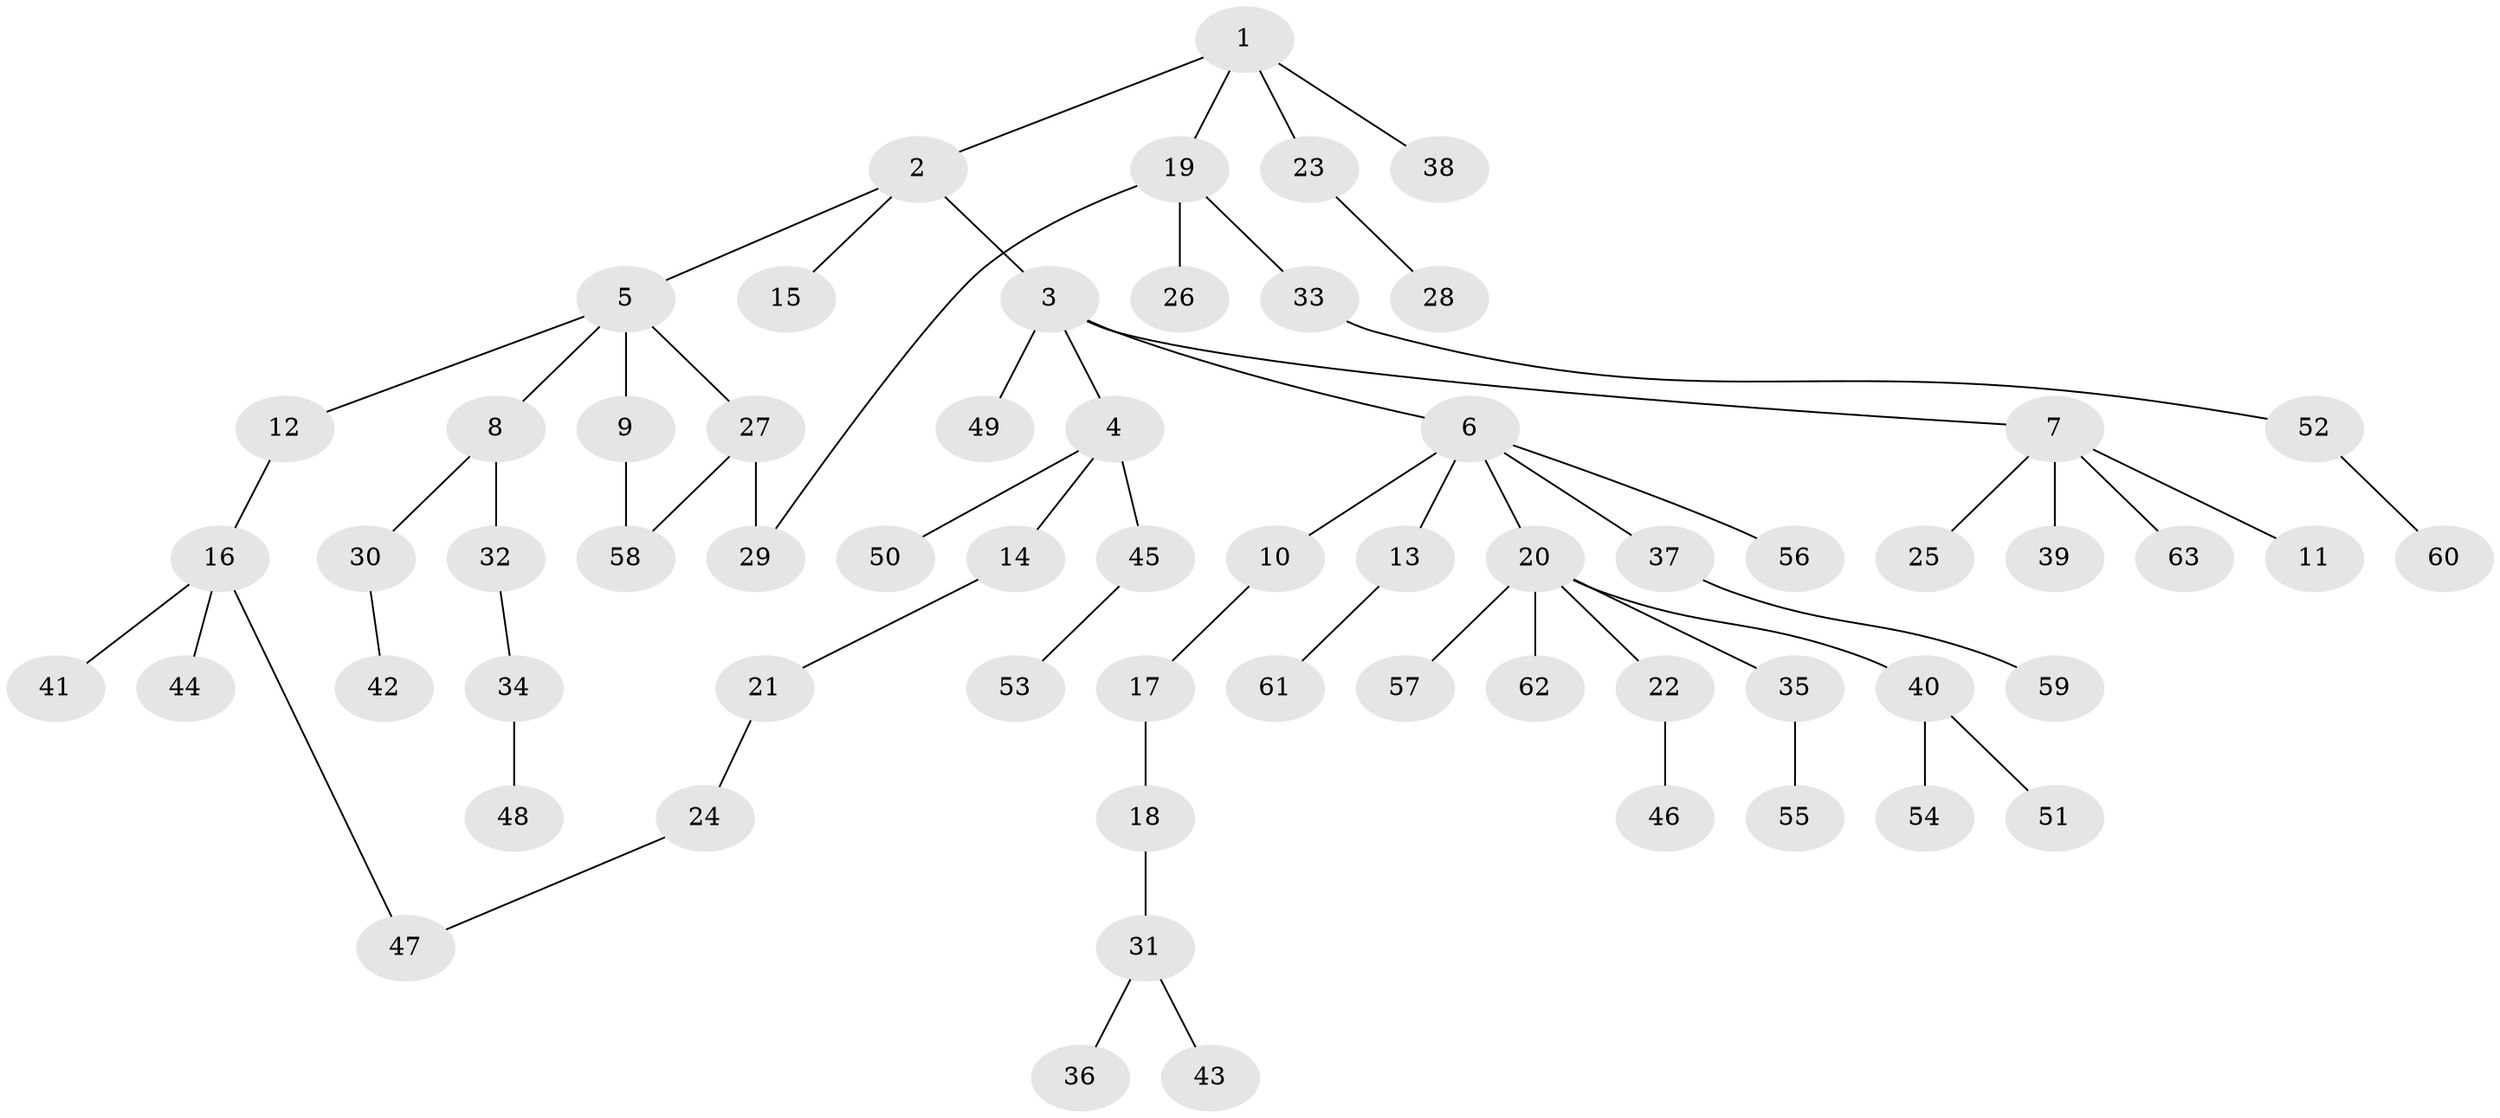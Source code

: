 // coarse degree distribution, {3: 0.15625, 4: 0.03125, 5: 0.09375, 2: 0.28125, 1: 0.4375}
// Generated by graph-tools (version 1.1) at 2025/48/03/04/25 22:48:39]
// undirected, 63 vertices, 65 edges
graph export_dot {
  node [color=gray90,style=filled];
  1;
  2;
  3;
  4;
  5;
  6;
  7;
  8;
  9;
  10;
  11;
  12;
  13;
  14;
  15;
  16;
  17;
  18;
  19;
  20;
  21;
  22;
  23;
  24;
  25;
  26;
  27;
  28;
  29;
  30;
  31;
  32;
  33;
  34;
  35;
  36;
  37;
  38;
  39;
  40;
  41;
  42;
  43;
  44;
  45;
  46;
  47;
  48;
  49;
  50;
  51;
  52;
  53;
  54;
  55;
  56;
  57;
  58;
  59;
  60;
  61;
  62;
  63;
  1 -- 2;
  1 -- 19;
  1 -- 23;
  1 -- 38;
  2 -- 3;
  2 -- 5;
  2 -- 15;
  3 -- 4;
  3 -- 6;
  3 -- 7;
  3 -- 49;
  4 -- 14;
  4 -- 45;
  4 -- 50;
  5 -- 8;
  5 -- 9;
  5 -- 12;
  5 -- 27;
  6 -- 10;
  6 -- 13;
  6 -- 20;
  6 -- 37;
  6 -- 56;
  7 -- 11;
  7 -- 25;
  7 -- 39;
  7 -- 63;
  8 -- 30;
  8 -- 32;
  9 -- 58;
  10 -- 17;
  12 -- 16;
  13 -- 61;
  14 -- 21;
  16 -- 41;
  16 -- 44;
  16 -- 47;
  17 -- 18;
  18 -- 31;
  19 -- 26;
  19 -- 29;
  19 -- 33;
  20 -- 22;
  20 -- 35;
  20 -- 40;
  20 -- 57;
  20 -- 62;
  21 -- 24;
  22 -- 46;
  23 -- 28;
  24 -- 47;
  27 -- 58;
  27 -- 29;
  30 -- 42;
  31 -- 36;
  31 -- 43;
  32 -- 34;
  33 -- 52;
  34 -- 48;
  35 -- 55;
  37 -- 59;
  40 -- 51;
  40 -- 54;
  45 -- 53;
  52 -- 60;
}
